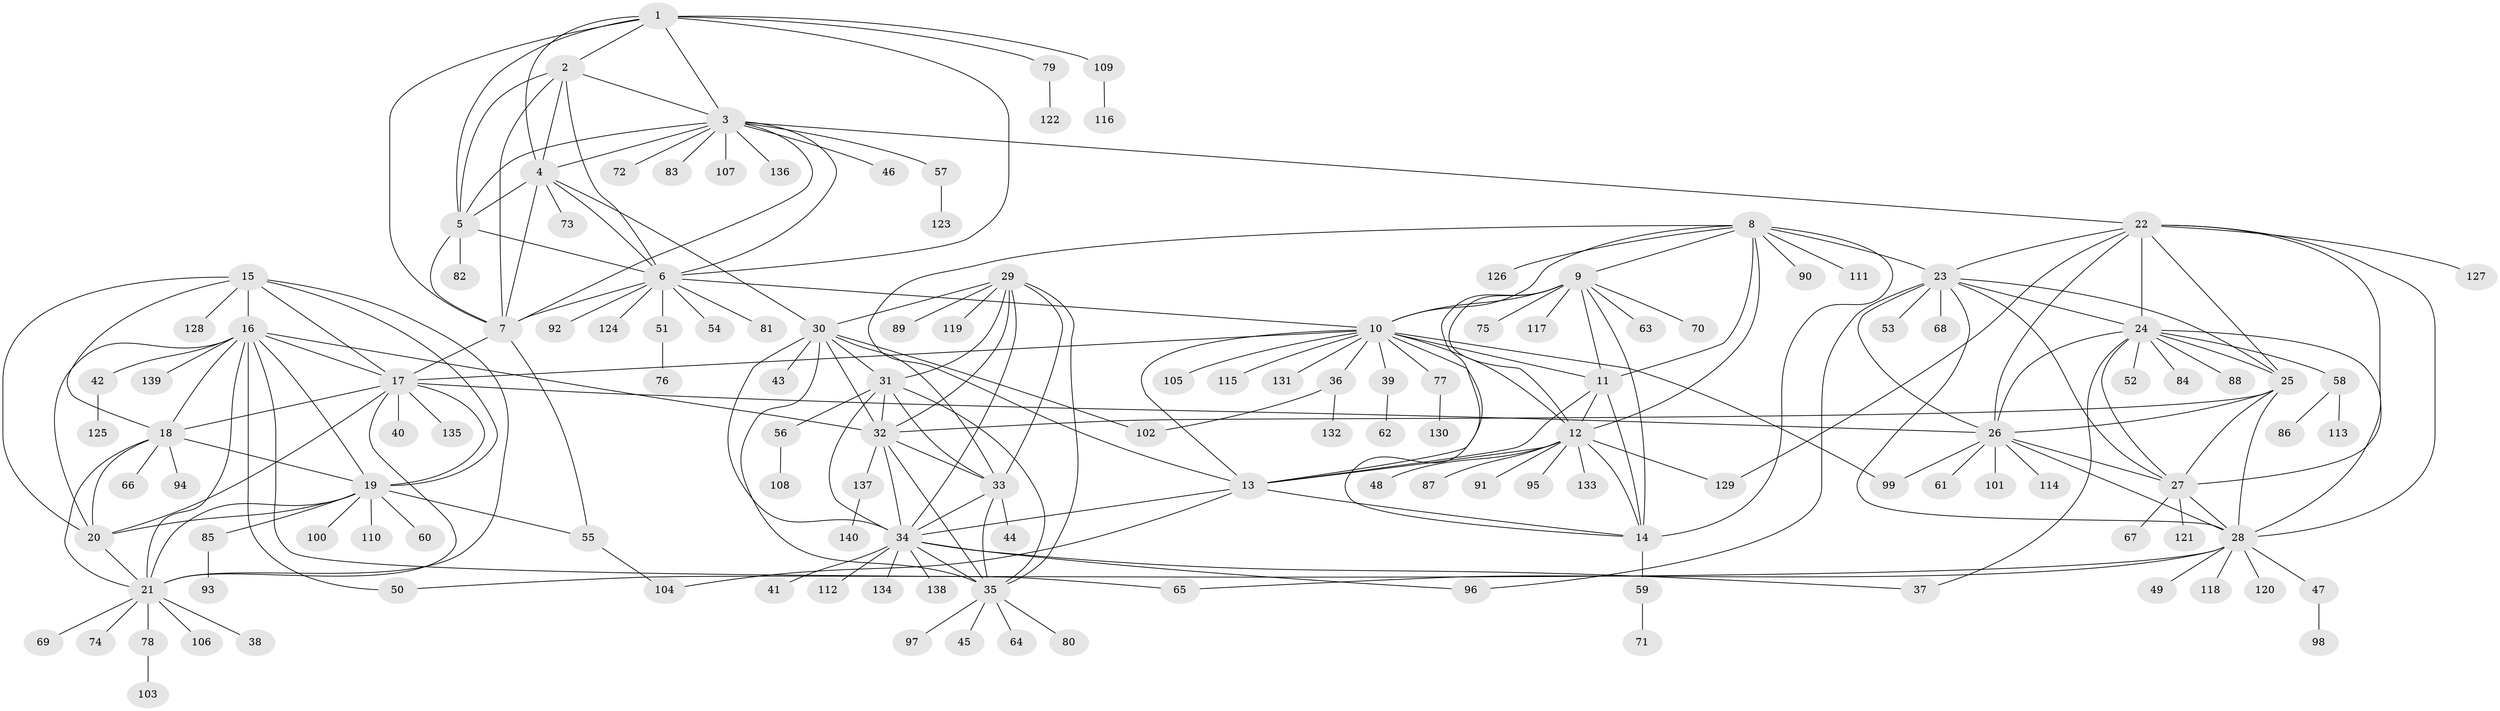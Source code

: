 // coarse degree distribution, {7: 0.03571428571428571, 12: 0.017857142857142856, 6: 0.017857142857142856, 10: 0.017857142857142856, 8: 0.0625, 13: 0.008928571428571428, 16: 0.008928571428571428, 14: 0.008928571428571428, 4: 0.017857142857142856, 9: 0.017857142857142856, 11: 0.008928571428571428, 5: 0.008928571428571428, 3: 0.017857142857142856, 2: 0.11607142857142858, 1: 0.6339285714285714}
// Generated by graph-tools (version 1.1) at 2025/42/03/06/25 10:42:13]
// undirected, 140 vertices, 229 edges
graph export_dot {
graph [start="1"]
  node [color=gray90,style=filled];
  1;
  2;
  3;
  4;
  5;
  6;
  7;
  8;
  9;
  10;
  11;
  12;
  13;
  14;
  15;
  16;
  17;
  18;
  19;
  20;
  21;
  22;
  23;
  24;
  25;
  26;
  27;
  28;
  29;
  30;
  31;
  32;
  33;
  34;
  35;
  36;
  37;
  38;
  39;
  40;
  41;
  42;
  43;
  44;
  45;
  46;
  47;
  48;
  49;
  50;
  51;
  52;
  53;
  54;
  55;
  56;
  57;
  58;
  59;
  60;
  61;
  62;
  63;
  64;
  65;
  66;
  67;
  68;
  69;
  70;
  71;
  72;
  73;
  74;
  75;
  76;
  77;
  78;
  79;
  80;
  81;
  82;
  83;
  84;
  85;
  86;
  87;
  88;
  89;
  90;
  91;
  92;
  93;
  94;
  95;
  96;
  97;
  98;
  99;
  100;
  101;
  102;
  103;
  104;
  105;
  106;
  107;
  108;
  109;
  110;
  111;
  112;
  113;
  114;
  115;
  116;
  117;
  118;
  119;
  120;
  121;
  122;
  123;
  124;
  125;
  126;
  127;
  128;
  129;
  130;
  131;
  132;
  133;
  134;
  135;
  136;
  137;
  138;
  139;
  140;
  1 -- 2;
  1 -- 3;
  1 -- 4;
  1 -- 5;
  1 -- 6;
  1 -- 7;
  1 -- 79;
  1 -- 109;
  2 -- 3;
  2 -- 4;
  2 -- 5;
  2 -- 6;
  2 -- 7;
  3 -- 4;
  3 -- 5;
  3 -- 6;
  3 -- 7;
  3 -- 22;
  3 -- 46;
  3 -- 57;
  3 -- 72;
  3 -- 83;
  3 -- 107;
  3 -- 136;
  4 -- 5;
  4 -- 6;
  4 -- 7;
  4 -- 30;
  4 -- 73;
  5 -- 6;
  5 -- 7;
  5 -- 82;
  6 -- 7;
  6 -- 10;
  6 -- 51;
  6 -- 54;
  6 -- 81;
  6 -- 92;
  6 -- 124;
  7 -- 17;
  7 -- 55;
  8 -- 9;
  8 -- 10;
  8 -- 11;
  8 -- 12;
  8 -- 13;
  8 -- 14;
  8 -- 23;
  8 -- 90;
  8 -- 111;
  8 -- 126;
  9 -- 10;
  9 -- 11;
  9 -- 12;
  9 -- 13;
  9 -- 14;
  9 -- 63;
  9 -- 70;
  9 -- 75;
  9 -- 117;
  10 -- 11;
  10 -- 12;
  10 -- 13;
  10 -- 14;
  10 -- 17;
  10 -- 36;
  10 -- 39;
  10 -- 77;
  10 -- 99;
  10 -- 105;
  10 -- 115;
  10 -- 131;
  11 -- 12;
  11 -- 13;
  11 -- 14;
  12 -- 13;
  12 -- 14;
  12 -- 48;
  12 -- 87;
  12 -- 91;
  12 -- 95;
  12 -- 129;
  12 -- 133;
  13 -- 14;
  13 -- 34;
  13 -- 104;
  14 -- 59;
  15 -- 16;
  15 -- 17;
  15 -- 18;
  15 -- 19;
  15 -- 20;
  15 -- 21;
  15 -- 128;
  16 -- 17;
  16 -- 18;
  16 -- 19;
  16 -- 20;
  16 -- 21;
  16 -- 32;
  16 -- 42;
  16 -- 50;
  16 -- 65;
  16 -- 139;
  17 -- 18;
  17 -- 19;
  17 -- 20;
  17 -- 21;
  17 -- 26;
  17 -- 40;
  17 -- 135;
  18 -- 19;
  18 -- 20;
  18 -- 21;
  18 -- 66;
  18 -- 94;
  19 -- 20;
  19 -- 21;
  19 -- 55;
  19 -- 60;
  19 -- 85;
  19 -- 100;
  19 -- 110;
  20 -- 21;
  21 -- 38;
  21 -- 69;
  21 -- 74;
  21 -- 78;
  21 -- 106;
  22 -- 23;
  22 -- 24;
  22 -- 25;
  22 -- 26;
  22 -- 27;
  22 -- 28;
  22 -- 127;
  22 -- 129;
  23 -- 24;
  23 -- 25;
  23 -- 26;
  23 -- 27;
  23 -- 28;
  23 -- 53;
  23 -- 68;
  23 -- 96;
  24 -- 25;
  24 -- 26;
  24 -- 27;
  24 -- 28;
  24 -- 37;
  24 -- 52;
  24 -- 58;
  24 -- 84;
  24 -- 88;
  25 -- 26;
  25 -- 27;
  25 -- 28;
  25 -- 32;
  26 -- 27;
  26 -- 28;
  26 -- 61;
  26 -- 99;
  26 -- 101;
  26 -- 114;
  27 -- 28;
  27 -- 67;
  27 -- 121;
  28 -- 47;
  28 -- 49;
  28 -- 50;
  28 -- 65;
  28 -- 118;
  28 -- 120;
  29 -- 30;
  29 -- 31;
  29 -- 32;
  29 -- 33;
  29 -- 34;
  29 -- 35;
  29 -- 89;
  29 -- 119;
  30 -- 31;
  30 -- 32;
  30 -- 33;
  30 -- 34;
  30 -- 35;
  30 -- 43;
  30 -- 102;
  31 -- 32;
  31 -- 33;
  31 -- 34;
  31 -- 35;
  31 -- 56;
  32 -- 33;
  32 -- 34;
  32 -- 35;
  32 -- 137;
  33 -- 34;
  33 -- 35;
  33 -- 44;
  34 -- 35;
  34 -- 37;
  34 -- 41;
  34 -- 96;
  34 -- 112;
  34 -- 134;
  34 -- 138;
  35 -- 45;
  35 -- 64;
  35 -- 80;
  35 -- 97;
  36 -- 102;
  36 -- 132;
  39 -- 62;
  42 -- 125;
  47 -- 98;
  51 -- 76;
  55 -- 104;
  56 -- 108;
  57 -- 123;
  58 -- 86;
  58 -- 113;
  59 -- 71;
  77 -- 130;
  78 -- 103;
  79 -- 122;
  85 -- 93;
  109 -- 116;
  137 -- 140;
}
